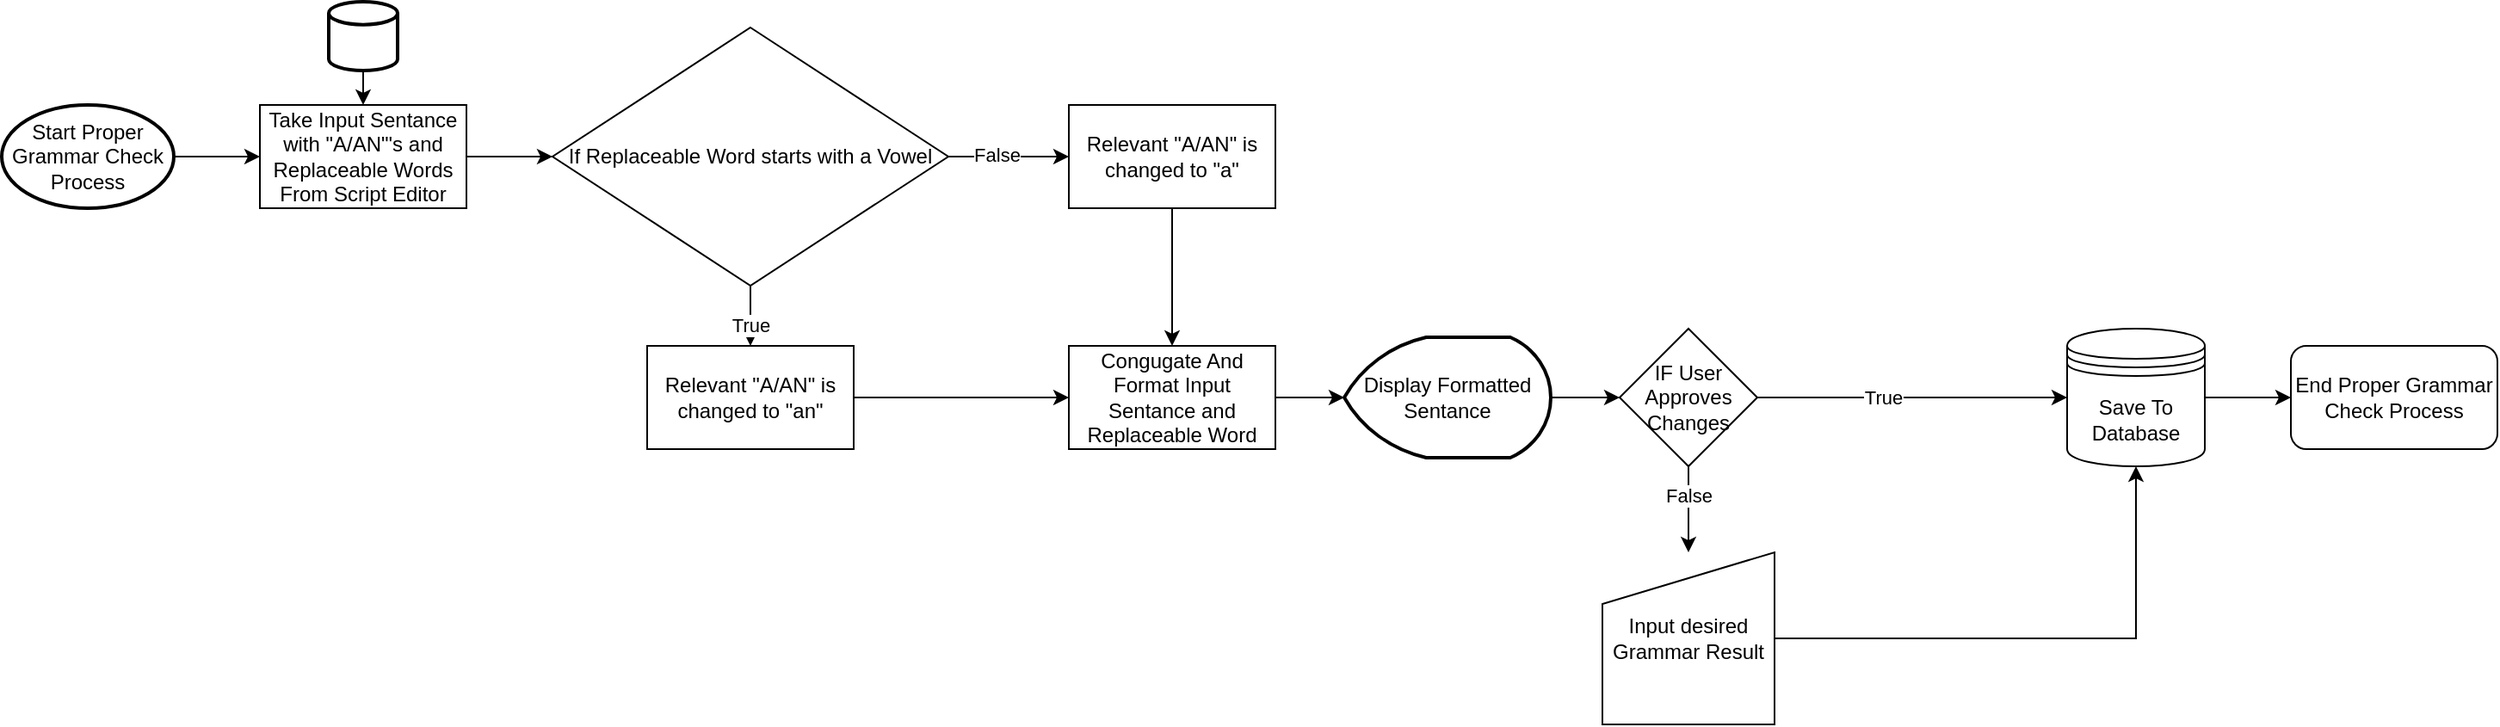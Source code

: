 <mxfile version="20.3.0" type="device"><diagram id="lrqCcZjwJTH0bWe49M1V" name="Page-1"><mxGraphModel dx="921" dy="488" grid="1" gridSize="10" guides="1" tooltips="1" connect="1" arrows="1" fold="1" page="1" pageScale="1" pageWidth="850" pageHeight="1100" math="0" shadow="0"><root><mxCell id="0"/><mxCell id="1" parent="0"/><mxCell id="KQFr_JFq5nYqTBUmgTyr-3" style="edgeStyle=orthogonalEdgeStyle;rounded=0;orthogonalLoop=1;jettySize=auto;html=1;entryX=0;entryY=0.5;entryDx=0;entryDy=0;" parent="1" source="KQFr_JFq5nYqTBUmgTyr-2" target="KQFr_JFq5nYqTBUmgTyr-4" edge="1"><mxGeometry relative="1" as="geometry"><mxPoint x="220" y="120" as="targetPoint"/></mxGeometry></mxCell><mxCell id="KQFr_JFq5nYqTBUmgTyr-2" value="Start Proper Grammar Check Process" style="strokeWidth=2;html=1;shape=mxgraph.flowchart.start_1;whiteSpace=wrap;" parent="1" vertex="1"><mxGeometry x="50" y="90" width="100" height="60" as="geometry"/></mxCell><mxCell id="KQFr_JFq5nYqTBUmgTyr-8" style="edgeStyle=orthogonalEdgeStyle;rounded=0;orthogonalLoop=1;jettySize=auto;html=1;entryX=0;entryY=0.5;entryDx=0;entryDy=0;" parent="1" source="KQFr_JFq5nYqTBUmgTyr-4" target="KQFr_JFq5nYqTBUmgTyr-10" edge="1"><mxGeometry relative="1" as="geometry"><mxPoint x="360" y="120" as="targetPoint"/></mxGeometry></mxCell><mxCell id="KQFr_JFq5nYqTBUmgTyr-4" value="Take Input Sentance with &quot;A/AN&quot;'s and Replaceable Words From Script Editor" style="whiteSpace=wrap;html=1;" parent="1" vertex="1"><mxGeometry x="200" y="90" width="120" height="60" as="geometry"/></mxCell><mxCell id="KQFr_JFq5nYqTBUmgTyr-6" style="edgeStyle=orthogonalEdgeStyle;rounded=0;orthogonalLoop=1;jettySize=auto;html=1;exitX=0.5;exitY=1;exitDx=0;exitDy=0;exitPerimeter=0;entryX=0.5;entryY=0;entryDx=0;entryDy=0;" parent="1" source="KQFr_JFq5nYqTBUmgTyr-5" target="KQFr_JFq5nYqTBUmgTyr-4" edge="1"><mxGeometry relative="1" as="geometry"/></mxCell><mxCell id="KQFr_JFq5nYqTBUmgTyr-5" value="" style="strokeWidth=2;html=1;shape=mxgraph.flowchart.database;whiteSpace=wrap;" parent="1" vertex="1"><mxGeometry x="240" y="30" width="40" height="40" as="geometry"/></mxCell><mxCell id="KQFr_JFq5nYqTBUmgTyr-12" style="edgeStyle=orthogonalEdgeStyle;rounded=0;orthogonalLoop=1;jettySize=auto;html=1;entryX=0;entryY=0.5;entryDx=0;entryDy=0;" parent="1" source="KQFr_JFq5nYqTBUmgTyr-10" target="KQFr_JFq5nYqTBUmgTyr-17" edge="1"><mxGeometry relative="1" as="geometry"><mxPoint x="680" y="120" as="targetPoint"/><Array as="points"/></mxGeometry></mxCell><mxCell id="KQFr_JFq5nYqTBUmgTyr-15" value="False" style="edgeLabel;html=1;align=center;verticalAlign=middle;resizable=0;points=[];" parent="KQFr_JFq5nYqTBUmgTyr-12" vertex="1" connectable="0"><mxGeometry x="-0.221" y="1" relative="1" as="geometry"><mxPoint as="offset"/></mxGeometry></mxCell><mxCell id="KQFr_JFq5nYqTBUmgTyr-13" style="edgeStyle=orthogonalEdgeStyle;rounded=0;orthogonalLoop=1;jettySize=auto;html=1;exitX=0.5;exitY=1;exitDx=0;exitDy=0;entryX=0.5;entryY=0;entryDx=0;entryDy=0;" parent="1" source="KQFr_JFq5nYqTBUmgTyr-10" target="KQFr_JFq5nYqTBUmgTyr-16" edge="1"><mxGeometry relative="1" as="geometry"><mxPoint x="485" y="270" as="targetPoint"/></mxGeometry></mxCell><mxCell id="KQFr_JFq5nYqTBUmgTyr-14" value="True" style="edgeLabel;html=1;align=center;verticalAlign=middle;resizable=0;points=[];" parent="KQFr_JFq5nYqTBUmgTyr-13" vertex="1" connectable="0"><mxGeometry x="0.322" relative="1" as="geometry"><mxPoint as="offset"/></mxGeometry></mxCell><mxCell id="KQFr_JFq5nYqTBUmgTyr-10" value="If Replaceable Word starts with a Vowel&lt;br&gt;" style="rhombus;whiteSpace=wrap;html=1;" parent="1" vertex="1"><mxGeometry x="370" y="45" width="230" height="150" as="geometry"/></mxCell><mxCell id="KQFr_JFq5nYqTBUmgTyr-19" style="edgeStyle=orthogonalEdgeStyle;rounded=0;orthogonalLoop=1;jettySize=auto;html=1;exitX=1;exitY=0.5;exitDx=0;exitDy=0;entryX=0;entryY=0.5;entryDx=0;entryDy=0;" parent="1" source="KQFr_JFq5nYqTBUmgTyr-16" target="KQFr_JFq5nYqTBUmgTyr-18" edge="1"><mxGeometry relative="1" as="geometry"/></mxCell><mxCell id="KQFr_JFq5nYqTBUmgTyr-16" value="Relevant &quot;A/AN&quot; is changed to &quot;an&quot;" style="rounded=0;whiteSpace=wrap;html=1;" parent="1" vertex="1"><mxGeometry x="425" y="230" width="120" height="60" as="geometry"/></mxCell><mxCell id="KQFr_JFq5nYqTBUmgTyr-20" style="edgeStyle=orthogonalEdgeStyle;rounded=0;orthogonalLoop=1;jettySize=auto;html=1;exitX=0.5;exitY=1;exitDx=0;exitDy=0;" parent="1" source="KQFr_JFq5nYqTBUmgTyr-17" target="KQFr_JFq5nYqTBUmgTyr-18" edge="1"><mxGeometry relative="1" as="geometry"/></mxCell><mxCell id="KQFr_JFq5nYqTBUmgTyr-17" value="Relevant &quot;A/AN&quot; is changed to &quot;a&quot;" style="rounded=0;whiteSpace=wrap;html=1;" parent="1" vertex="1"><mxGeometry x="670" y="90" width="120" height="60" as="geometry"/></mxCell><mxCell id="KQFr_JFq5nYqTBUmgTyr-24" style="edgeStyle=orthogonalEdgeStyle;rounded=0;orthogonalLoop=1;jettySize=auto;html=1;" parent="1" source="KQFr_JFq5nYqTBUmgTyr-18" target="KQFr_JFq5nYqTBUmgTyr-23" edge="1"><mxGeometry relative="1" as="geometry"/></mxCell><mxCell id="KQFr_JFq5nYqTBUmgTyr-18" value="Congugate And Format Input Sentance and Replaceable Word" style="rounded=0;whiteSpace=wrap;html=1;" parent="1" vertex="1"><mxGeometry x="670" y="230" width="120" height="60" as="geometry"/></mxCell><mxCell id="Wqo00xY4692ahMJDeQN9-2" style="edgeStyle=orthogonalEdgeStyle;rounded=0;orthogonalLoop=1;jettySize=auto;html=1;" edge="1" parent="1" source="KQFr_JFq5nYqTBUmgTyr-23" target="Wqo00xY4692ahMJDeQN9-1"><mxGeometry relative="1" as="geometry"/></mxCell><mxCell id="KQFr_JFq5nYqTBUmgTyr-23" value="Display Formatted Sentance" style="strokeWidth=2;html=1;shape=mxgraph.flowchart.display;whiteSpace=wrap;" parent="1" vertex="1"><mxGeometry x="830" y="225" width="120" height="70" as="geometry"/></mxCell><mxCell id="Wqo00xY4692ahMJDeQN9-3" style="edgeStyle=orthogonalEdgeStyle;rounded=0;orthogonalLoop=1;jettySize=auto;html=1;exitX=1;exitY=0.5;exitDx=0;exitDy=0;" edge="1" parent="1" source="Wqo00xY4692ahMJDeQN9-1" target="Wqo00xY4692ahMJDeQN9-9"><mxGeometry relative="1" as="geometry"><mxPoint x="1215" y="260" as="targetPoint"/></mxGeometry></mxCell><mxCell id="Wqo00xY4692ahMJDeQN9-4" value="True" style="edgeLabel;html=1;align=center;verticalAlign=middle;resizable=0;points=[];" vertex="1" connectable="0" parent="Wqo00xY4692ahMJDeQN9-3"><mxGeometry x="-0.197" relative="1" as="geometry"><mxPoint as="offset"/></mxGeometry></mxCell><mxCell id="Wqo00xY4692ahMJDeQN9-5" style="edgeStyle=orthogonalEdgeStyle;rounded=0;orthogonalLoop=1;jettySize=auto;html=1;exitX=0.5;exitY=1;exitDx=0;exitDy=0;" edge="1" parent="1" source="Wqo00xY4692ahMJDeQN9-1" target="Wqo00xY4692ahMJDeQN9-7"><mxGeometry relative="1" as="geometry"><mxPoint x="1030.143" y="350" as="targetPoint"/></mxGeometry></mxCell><mxCell id="Wqo00xY4692ahMJDeQN9-6" value="False" style="edgeLabel;html=1;align=center;verticalAlign=middle;resizable=0;points=[];" vertex="1" connectable="0" parent="Wqo00xY4692ahMJDeQN9-5"><mxGeometry x="-0.33" relative="1" as="geometry"><mxPoint as="offset"/></mxGeometry></mxCell><mxCell id="Wqo00xY4692ahMJDeQN9-1" value="IF User Approves&lt;br&gt;Changes" style="rhombus;whiteSpace=wrap;html=1;" vertex="1" parent="1"><mxGeometry x="990" y="220" width="80" height="80" as="geometry"/></mxCell><mxCell id="Wqo00xY4692ahMJDeQN9-10" style="edgeStyle=orthogonalEdgeStyle;rounded=0;orthogonalLoop=1;jettySize=auto;html=1;entryX=0.5;entryY=1;entryDx=0;entryDy=0;" edge="1" parent="1" source="Wqo00xY4692ahMJDeQN9-7" target="Wqo00xY4692ahMJDeQN9-9"><mxGeometry relative="1" as="geometry"/></mxCell><mxCell id="Wqo00xY4692ahMJDeQN9-7" value="Input desired Grammar Result" style="shape=manualInput;whiteSpace=wrap;html=1;" vertex="1" parent="1"><mxGeometry x="980" y="350" width="100" height="100" as="geometry"/></mxCell><mxCell id="Wqo00xY4692ahMJDeQN9-8" value="End Proper Grammar Check Process" style="rounded=1;whiteSpace=wrap;html=1;" vertex="1" parent="1"><mxGeometry x="1380" y="230" width="120" height="60" as="geometry"/></mxCell><mxCell id="Wqo00xY4692ahMJDeQN9-11" style="edgeStyle=orthogonalEdgeStyle;rounded=0;orthogonalLoop=1;jettySize=auto;html=1;exitX=1;exitY=0.5;exitDx=0;exitDy=0;entryX=0;entryY=0.5;entryDx=0;entryDy=0;" edge="1" parent="1" source="Wqo00xY4692ahMJDeQN9-9" target="Wqo00xY4692ahMJDeQN9-8"><mxGeometry relative="1" as="geometry"/></mxCell><mxCell id="Wqo00xY4692ahMJDeQN9-9" value="Save To Database" style="shape=datastore;whiteSpace=wrap;html=1;" vertex="1" parent="1"><mxGeometry x="1250" y="220" width="80" height="80" as="geometry"/></mxCell></root></mxGraphModel></diagram></mxfile>